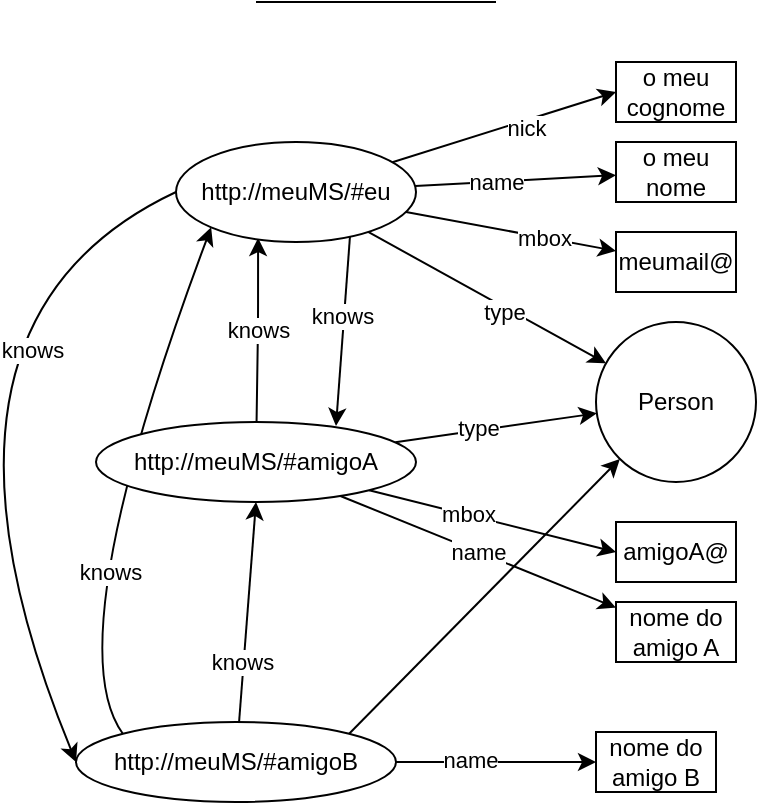<mxfile version="14.6.1" type="google"><diagram id="tS9nX7f74tUxyUBgW45f" name="Page-1"><mxGraphModel dx="1422" dy="705" grid="1" gridSize="10" guides="1" tooltips="1" connect="1" arrows="1" fold="1" page="1" pageScale="1" pageWidth="850" pageHeight="1100" math="0" shadow="0"><root><mxCell id="0"/><mxCell id="1" parent="0"/><mxCell id="hTcBKwCd8af8nZI5Ihb5-3" value="" style="endArrow=classic;html=1;entryX=0.5;entryY=1;entryDx=0;entryDy=0;endFill=1;" edge="1" parent="1" source="hTcBKwCd8af8nZI5Ihb5-40" target="hTcBKwCd8af8nZI5Ihb5-39"><mxGeometry width="50" height="50" relative="1" as="geometry"><mxPoint x="161.716" y="391.716" as="sourcePoint"/><mxPoint x="178.787" y="171.213" as="targetPoint"/></mxGeometry></mxCell><mxCell id="hTcBKwCd8af8nZI5Ihb5-4" value="knows" style="edgeLabel;html=1;align=center;verticalAlign=middle;resizable=0;points=[];" vertex="1" connectable="0" parent="hTcBKwCd8af8nZI5Ihb5-3"><mxGeometry x="-0.459" y="1" relative="1" as="geometry"><mxPoint as="offset"/></mxGeometry></mxCell><mxCell id="hTcBKwCd8af8nZI5Ihb5-5" value="" style="endArrow=classic;html=1;endFill=1;exitX=1;exitY=0;exitDx=0;exitDy=0;" edge="1" parent="1" source="hTcBKwCd8af8nZI5Ihb5-40" target="hTcBKwCd8af8nZI5Ihb5-11"><mxGeometry width="50" height="50" relative="1" as="geometry"><mxPoint x="219.65" y="393.151" as="sourcePoint"/><mxPoint x="640" y="350" as="targetPoint"/></mxGeometry></mxCell><mxCell id="hTcBKwCd8af8nZI5Ihb5-7" value="o meu nome" style="rounded=0;whiteSpace=wrap;html=1;" vertex="1" parent="1"><mxGeometry x="370" y="100" width="60" height="30" as="geometry"/></mxCell><mxCell id="hTcBKwCd8af8nZI5Ihb5-8" value="" style="endArrow=classic;html=1;endFill=1;" edge="1" parent="1" source="hTcBKwCd8af8nZI5Ihb5-37" target="hTcBKwCd8af8nZI5Ihb5-7"><mxGeometry width="50" height="50" relative="1" as="geometry"><mxPoint x="229.573" y="144.955" as="sourcePoint"/><mxPoint x="640" y="350" as="targetPoint"/></mxGeometry></mxCell><mxCell id="hTcBKwCd8af8nZI5Ihb5-9" value="name" style="edgeLabel;html=1;align=center;verticalAlign=middle;resizable=0;points=[];" vertex="1" connectable="0" parent="hTcBKwCd8af8nZI5Ihb5-8"><mxGeometry x="-0.197" relative="1" as="geometry"><mxPoint as="offset"/></mxGeometry></mxCell><mxCell id="hTcBKwCd8af8nZI5Ihb5-11" value="Person" style="ellipse;whiteSpace=wrap;html=1;aspect=fixed;" vertex="1" parent="1"><mxGeometry x="360" y="190" width="80" height="80" as="geometry"/></mxCell><mxCell id="hTcBKwCd8af8nZI5Ihb5-12" value="" style="endArrow=classic;html=1;endFill=1;" edge="1" parent="1" source="hTcBKwCd8af8nZI5Ihb5-37" target="hTcBKwCd8af8nZI5Ihb5-11"><mxGeometry width="50" height="50" relative="1" as="geometry"><mxPoint x="227.842" y="161.171" as="sourcePoint"/><mxPoint x="640" y="350" as="targetPoint"/></mxGeometry></mxCell><mxCell id="hTcBKwCd8af8nZI5Ihb5-13" value="type" style="edgeLabel;html=1;align=center;verticalAlign=middle;resizable=0;points=[];" vertex="1" connectable="0" parent="hTcBKwCd8af8nZI5Ihb5-12"><mxGeometry x="0.157" y="-2" relative="1" as="geometry"><mxPoint as="offset"/></mxGeometry></mxCell><mxCell id="hTcBKwCd8af8nZI5Ihb5-14" value="" style="endArrow=classic;html=1;endFill=1;" edge="1" parent="1" source="hTcBKwCd8af8nZI5Ihb5-39" target="hTcBKwCd8af8nZI5Ihb5-11"><mxGeometry width="50" height="50" relative="1" as="geometry"><mxPoint x="228.452" y="278.981" as="sourcePoint"/><mxPoint x="640" y="350" as="targetPoint"/></mxGeometry></mxCell><mxCell id="hTcBKwCd8af8nZI5Ihb5-15" value="type" style="edgeLabel;html=1;align=center;verticalAlign=middle;resizable=0;points=[];" vertex="1" connectable="0" parent="hTcBKwCd8af8nZI5Ihb5-14"><mxGeometry x="-0.175" y="1" relative="1" as="geometry"><mxPoint as="offset"/></mxGeometry></mxCell><mxCell id="hTcBKwCd8af8nZI5Ihb5-16" value="nome do amigo A" style="rounded=0;whiteSpace=wrap;html=1;" vertex="1" parent="1"><mxGeometry x="370" y="330" width="60" height="30" as="geometry"/></mxCell><mxCell id="hTcBKwCd8af8nZI5Ihb5-17" value="name" style="endArrow=classic;html=1;endFill=1;" edge="1" parent="1" source="hTcBKwCd8af8nZI5Ihb5-39" target="hTcBKwCd8af8nZI5Ihb5-16"><mxGeometry width="50" height="50" relative="1" as="geometry"><mxPoint x="228.702" y="300.106" as="sourcePoint"/><mxPoint x="640" y="350" as="targetPoint"/></mxGeometry></mxCell><mxCell id="hTcBKwCd8af8nZI5Ihb5-19" value="nome do amigo B" style="rounded=0;whiteSpace=wrap;html=1;" vertex="1" parent="1"><mxGeometry x="360" y="395" width="60" height="30" as="geometry"/></mxCell><mxCell id="hTcBKwCd8af8nZI5Ihb5-20" value="" style="endArrow=classic;html=1;endFill=1;exitX=0.938;exitY=0.5;exitDx=0;exitDy=0;exitPerimeter=0;" edge="1" parent="1" source="hTcBKwCd8af8nZI5Ihb5-40" target="hTcBKwCd8af8nZI5Ihb5-19"><mxGeometry width="50" height="50" relative="1" as="geometry"><mxPoint x="229.961" y="421.776" as="sourcePoint"/><mxPoint x="640" y="350" as="targetPoint"/></mxGeometry></mxCell><mxCell id="hTcBKwCd8af8nZI5Ihb5-21" value="name" style="edgeLabel;html=1;align=center;verticalAlign=middle;resizable=0;points=[];" vertex="1" connectable="0" parent="hTcBKwCd8af8nZI5Ihb5-20"><mxGeometry x="-0.158" y="1" relative="1" as="geometry"><mxPoint as="offset"/></mxGeometry></mxCell><mxCell id="hTcBKwCd8af8nZI5Ihb5-22" value="" style="endArrow=classic;html=1;endFill=1;entryX=0.342;entryY=0.96;entryDx=0;entryDy=0;entryPerimeter=0;" edge="1" parent="1" source="hTcBKwCd8af8nZI5Ihb5-39" target="hTcBKwCd8af8nZI5Ihb5-37"><mxGeometry width="50" height="50" relative="1" as="geometry"><mxPoint x="188.35" y="240" as="sourcePoint"/><mxPoint x="191.645" y="149.999" as="targetPoint"/><Array as="points"><mxPoint x="191.03" y="190"/></Array></mxGeometry></mxCell><mxCell id="hTcBKwCd8af8nZI5Ihb5-23" value="knows" style="edgeLabel;html=1;align=center;verticalAlign=middle;resizable=0;points=[];" vertex="1" connectable="0" parent="hTcBKwCd8af8nZI5Ihb5-22"><mxGeometry x="0.269" y="1" relative="1" as="geometry"><mxPoint x="1" y="12" as="offset"/></mxGeometry></mxCell><mxCell id="hTcBKwCd8af8nZI5Ihb5-24" value="" style="endArrow=classic;html=1;entryX=0.75;entryY=0.05;entryDx=0;entryDy=0;exitX=0.725;exitY=0.94;exitDx=0;exitDy=0;entryPerimeter=0;exitPerimeter=0;" edge="1" parent="1" source="hTcBKwCd8af8nZI5Ihb5-37" target="hTcBKwCd8af8nZI5Ihb5-39"><mxGeometry width="50" height="50" relative="1" as="geometry"><mxPoint x="221.213" y="171.213" as="sourcePoint"/><mxPoint x="218.284" y="261.716" as="targetPoint"/></mxGeometry></mxCell><mxCell id="hTcBKwCd8af8nZI5Ihb5-25" value="knows" style="edgeLabel;html=1;align=center;verticalAlign=middle;resizable=0;points=[];" vertex="1" connectable="0" parent="hTcBKwCd8af8nZI5Ihb5-24"><mxGeometry x="-0.17" y="-1" relative="1" as="geometry"><mxPoint as="offset"/></mxGeometry></mxCell><mxCell id="hTcBKwCd8af8nZI5Ihb5-26" value="" style="curved=1;endArrow=classic;html=1;exitX=0;exitY=0;exitDx=0;exitDy=0;entryX=0;entryY=1;entryDx=0;entryDy=0;" edge="1" parent="1" source="hTcBKwCd8af8nZI5Ihb5-40" target="hTcBKwCd8af8nZI5Ihb5-37"><mxGeometry width="50" height="50" relative="1" as="geometry"><mxPoint x="150" y="420" as="sourcePoint"/><mxPoint x="150" y="290" as="targetPoint"/><Array as="points"><mxPoint x="90" y="350"/></Array></mxGeometry></mxCell><mxCell id="hTcBKwCd8af8nZI5Ihb5-27" value="knows" style="edgeLabel;html=1;align=center;verticalAlign=middle;resizable=0;points=[];" vertex="1" connectable="0" parent="hTcBKwCd8af8nZI5Ihb5-26"><mxGeometry x="-0.289" y="-13" relative="1" as="geometry"><mxPoint as="offset"/></mxGeometry></mxCell><mxCell id="hTcBKwCd8af8nZI5Ihb5-28" value="meumail@" style="rounded=0;whiteSpace=wrap;html=1;" vertex="1" parent="1"><mxGeometry x="370" y="145" width="60" height="30" as="geometry"/></mxCell><mxCell id="hTcBKwCd8af8nZI5Ihb5-29" value="" style="endArrow=classic;html=1;" edge="1" parent="1" source="hTcBKwCd8af8nZI5Ihb5-37" target="hTcBKwCd8af8nZI5Ihb5-28"><mxGeometry width="50" height="50" relative="1" as="geometry"><mxPoint x="230" y="150" as="sourcePoint"/><mxPoint x="520" y="280" as="targetPoint"/></mxGeometry></mxCell><mxCell id="hTcBKwCd8af8nZI5Ihb5-30" value="mbox" style="edgeLabel;html=1;align=center;verticalAlign=middle;resizable=0;points=[];" vertex="1" connectable="0" parent="hTcBKwCd8af8nZI5Ihb5-29"><mxGeometry x="0.311" relative="1" as="geometry"><mxPoint as="offset"/></mxGeometry></mxCell><mxCell id="hTcBKwCd8af8nZI5Ihb5-31" value="amigoA@" style="rounded=0;whiteSpace=wrap;html=1;" vertex="1" parent="1"><mxGeometry x="370" y="290" width="60" height="30" as="geometry"/></mxCell><mxCell id="hTcBKwCd8af8nZI5Ihb5-32" value="" style="endArrow=classic;html=1;entryX=0;entryY=0.5;entryDx=0;entryDy=0;" edge="1" parent="1" source="hTcBKwCd8af8nZI5Ihb5-39" target="hTcBKwCd8af8nZI5Ihb5-31"><mxGeometry width="50" height="50" relative="1" as="geometry"><mxPoint x="230" y="290" as="sourcePoint"/><mxPoint x="520" y="280" as="targetPoint"/></mxGeometry></mxCell><mxCell id="hTcBKwCd8af8nZI5Ihb5-33" value="mbox" style="edgeLabel;html=1;align=center;verticalAlign=middle;resizable=0;points=[];" vertex="1" connectable="0" parent="hTcBKwCd8af8nZI5Ihb5-32"><mxGeometry x="-0.212" y="1" relative="1" as="geometry"><mxPoint as="offset"/></mxGeometry></mxCell><mxCell id="hTcBKwCd8af8nZI5Ihb5-34" value="" style="endArrow=classic;html=1;entryX=0;entryY=0.5;entryDx=0;entryDy=0;" edge="1" parent="1" source="hTcBKwCd8af8nZI5Ihb5-37" target="hTcBKwCd8af8nZI5Ihb5-36"><mxGeometry width="50" height="50" relative="1" as="geometry"><mxPoint x="221.213" y="128.787" as="sourcePoint"/><mxPoint x="310" y="50" as="targetPoint"/></mxGeometry></mxCell><mxCell id="hTcBKwCd8af8nZI5Ihb5-35" value="nick" style="edgeLabel;html=1;align=center;verticalAlign=middle;resizable=0;points=[];" vertex="1" connectable="0" parent="hTcBKwCd8af8nZI5Ihb5-34"><mxGeometry x="0.167" y="-3" relative="1" as="geometry"><mxPoint as="offset"/></mxGeometry></mxCell><mxCell id="hTcBKwCd8af8nZI5Ihb5-36" value="o meu cognome" style="rounded=0;whiteSpace=wrap;html=1;" vertex="1" parent="1"><mxGeometry x="370" y="60" width="60" height="30" as="geometry"/></mxCell><mxCell id="hTcBKwCd8af8nZI5Ihb5-37" value="&lt;span&gt;http://meuMS/#eu&lt;/span&gt;" style="ellipse;whiteSpace=wrap;html=1;" vertex="1" parent="1"><mxGeometry x="150" y="100" width="120" height="50" as="geometry"/></mxCell><mxCell id="hTcBKwCd8af8nZI5Ihb5-39" value="&lt;span&gt;http://meuMS/#amigoA&lt;/span&gt;" style="ellipse;whiteSpace=wrap;html=1;" vertex="1" parent="1"><mxGeometry x="110" y="240" width="160" height="40" as="geometry"/></mxCell><mxCell id="hTcBKwCd8af8nZI5Ihb5-40" value="http://meuMS/#amigoB" style="ellipse;whiteSpace=wrap;html=1;" vertex="1" parent="1"><mxGeometry x="100" y="390" width="160" height="40" as="geometry"/></mxCell><mxCell id="hTcBKwCd8af8nZI5Ihb5-41" value="" style="curved=1;endArrow=classic;html=1;exitX=0;exitY=0.5;exitDx=0;exitDy=0;entryX=0;entryY=0.5;entryDx=0;entryDy=0;" edge="1" parent="1" source="hTcBKwCd8af8nZI5Ihb5-37" target="hTcBKwCd8af8nZI5Ihb5-40"><mxGeometry width="50" height="50" relative="1" as="geometry"><mxPoint x="70" y="260.73" as="sourcePoint"/><mxPoint x="88.588" y="120.0" as="targetPoint"/><Array as="points"><mxPoint x="10" y="190.73"/></Array></mxGeometry></mxCell><mxCell id="hTcBKwCd8af8nZI5Ihb5-43" value="knows" style="edgeLabel;html=1;align=center;verticalAlign=middle;resizable=0;points=[];" vertex="1" connectable="0" parent="hTcBKwCd8af8nZI5Ihb5-41"><mxGeometry x="-0.491" y="40" relative="1" as="geometry"><mxPoint x="1" as="offset"/></mxGeometry></mxCell><mxCell id="hTcBKwCd8af8nZI5Ihb5-44" value="" style="endArrow=none;html=1;" edge="1" parent="1"><mxGeometry width="50" height="50" relative="1" as="geometry"><mxPoint x="190" y="30" as="sourcePoint"/><mxPoint x="310" y="30" as="targetPoint"/></mxGeometry></mxCell></root></mxGraphModel></diagram></mxfile>